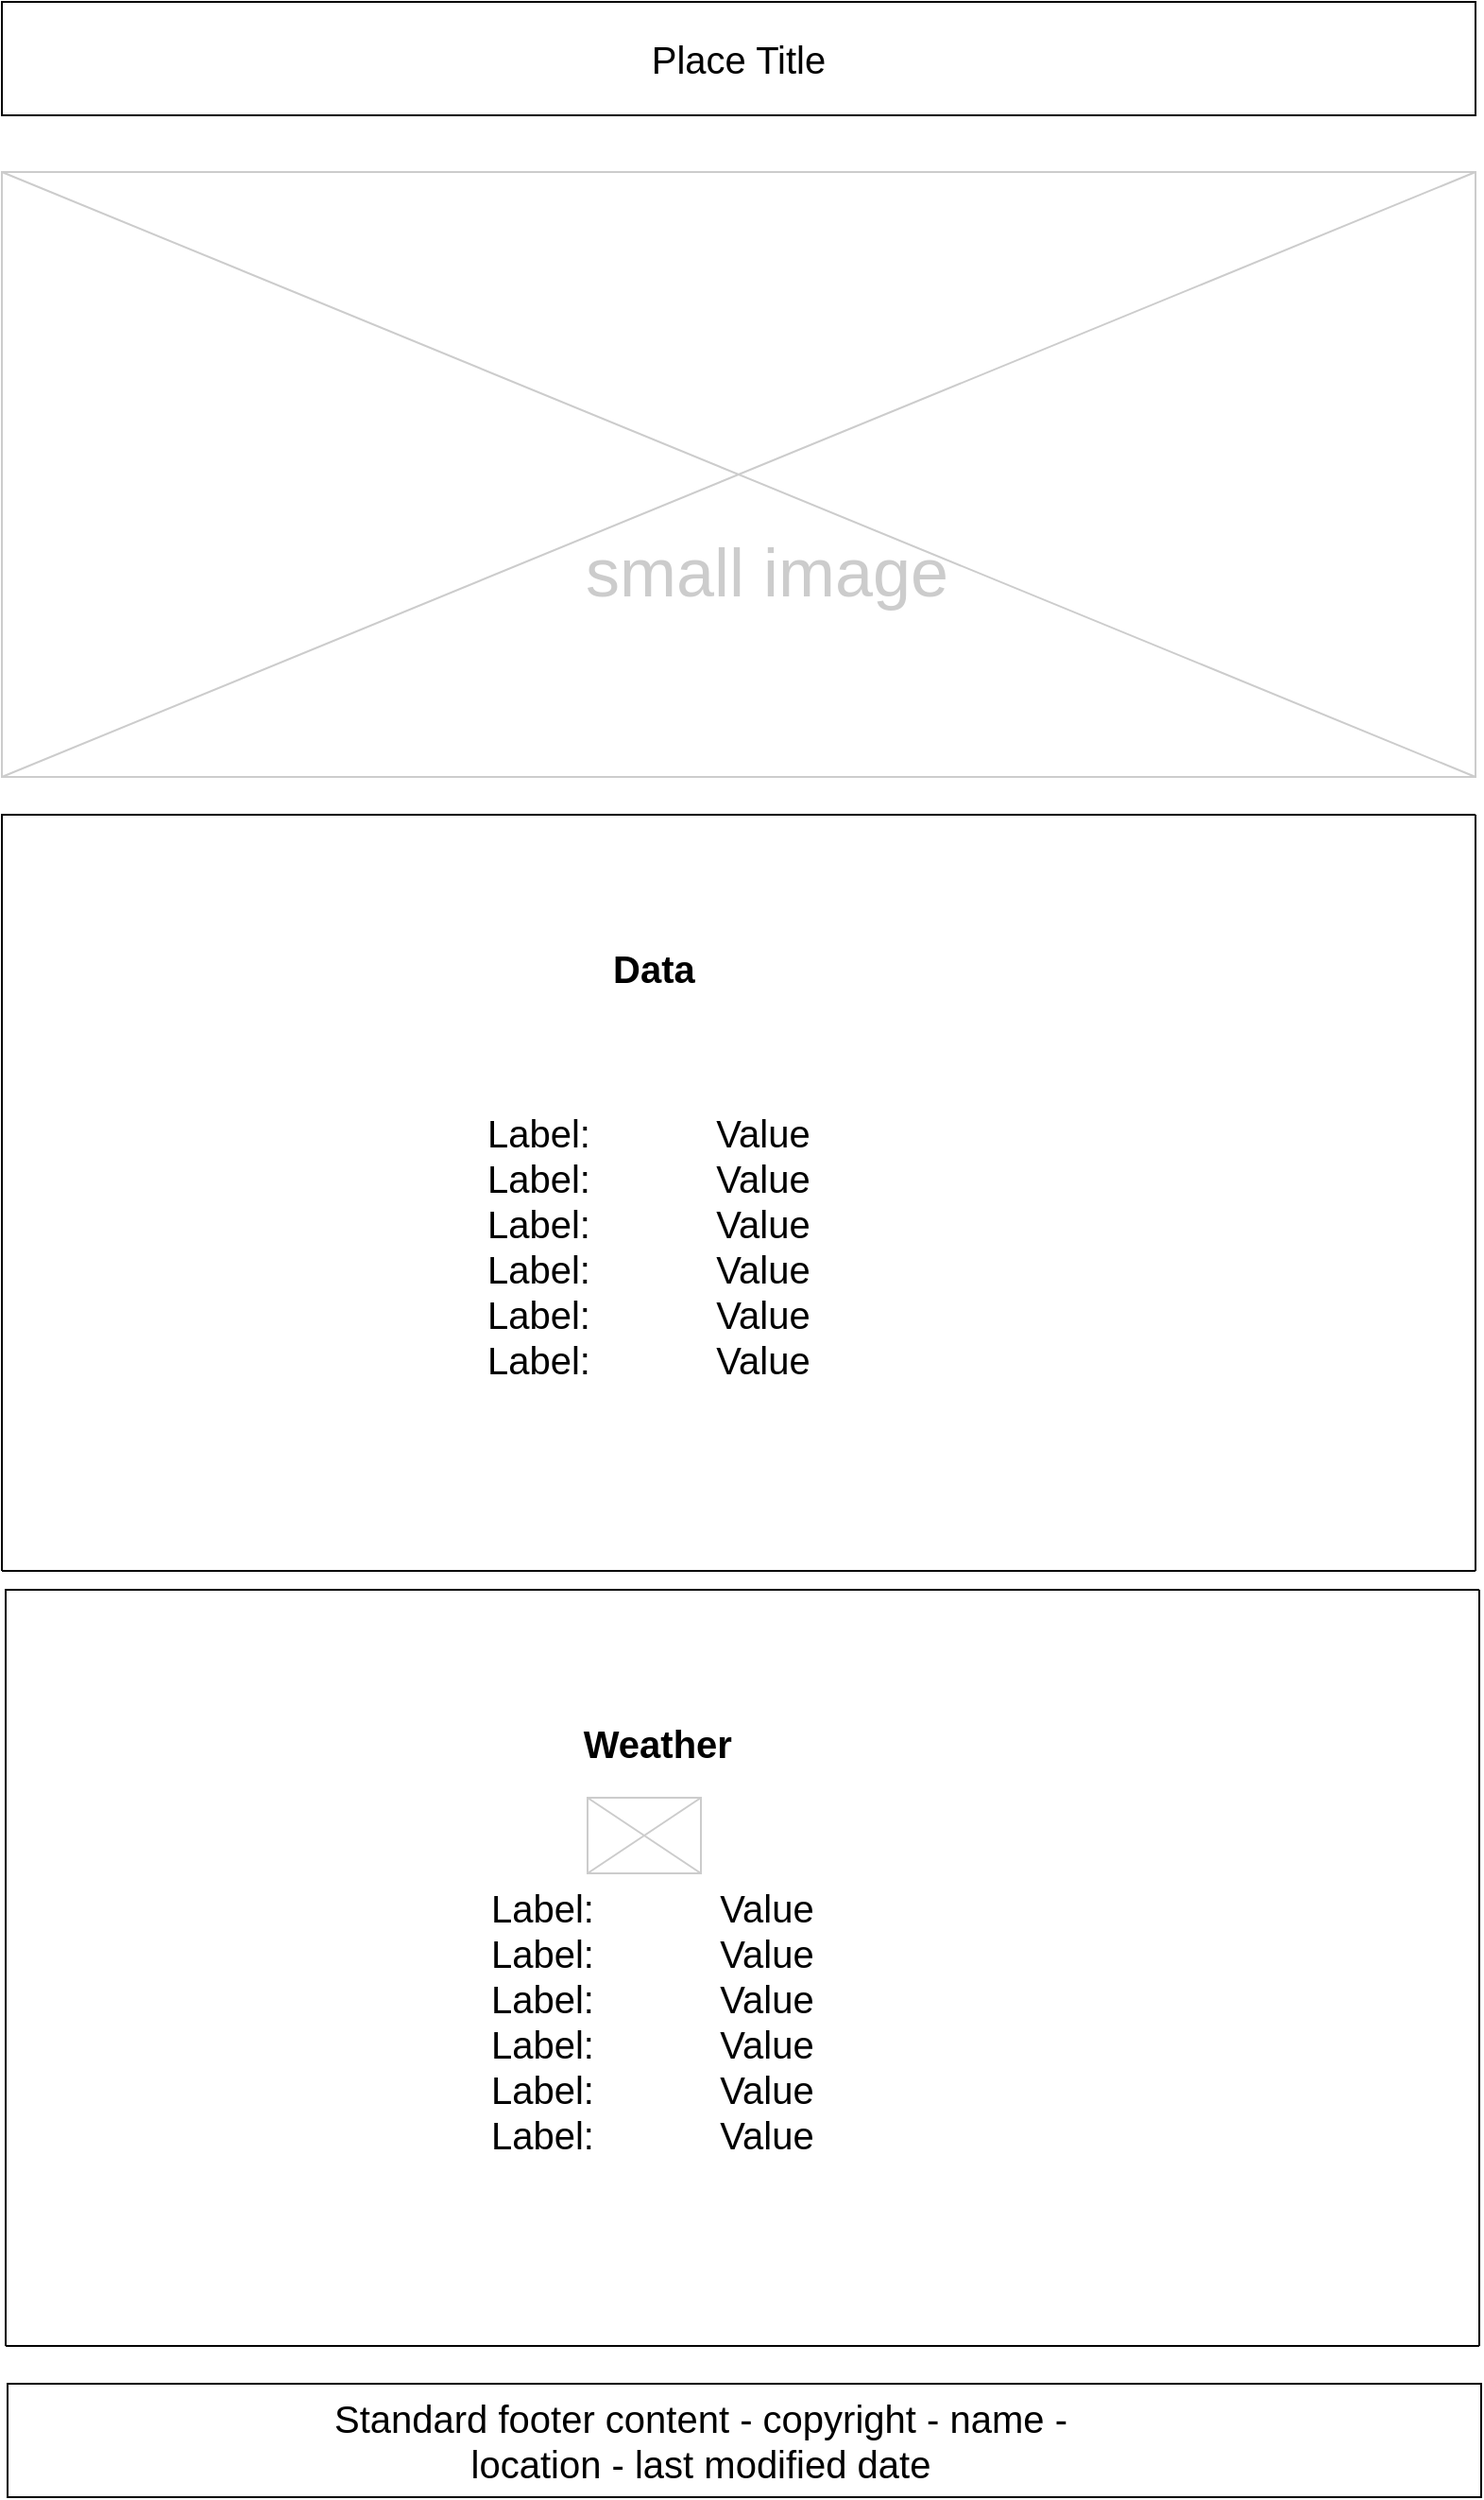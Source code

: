 <mxfile version="26.0.4">
  <diagram name="Page-1" id="f1b7ffb7-ca1e-a977-7cf5-a751b3c06c05">
    <mxGraphModel dx="1114" dy="720" grid="1" gridSize="10" guides="1" tooltips="1" connect="1" arrows="1" fold="1" page="1" pageScale="1" pageWidth="826" pageHeight="1169" background="#ffffff" math="0" shadow="0">
      <root>
        <mxCell id="0" />
        <mxCell id="1" parent="0" />
        <mxCell id="13" value="" style="verticalLabelPosition=bottom;verticalAlign=top;strokeWidth=1;shape=mxgraph.mockup.graphics.iconGrid;strokeColor=#CCCCCC;gridSize=1,1;" parent="1" vertex="1">
          <mxGeometry x="20" y="120" width="780" height="320" as="geometry" />
        </mxCell>
        <mxCell id="26" value="small image" style="text;spacingTop=-5;align=center;verticalAlign=middle;fontSize=36;fontColor=#CCCCCC;strokeWidth=1;" parent="1" vertex="1">
          <mxGeometry x="245" y="230" width="360" height="200" as="geometry" />
        </mxCell>
        <mxCell id="AmDpm9xl99jPRbRHYACm-61" value="" style="rounded=0;whiteSpace=wrap;html=1;strokeWidth=1;" vertex="1" parent="1">
          <mxGeometry x="20" y="30" width="780" height="60" as="geometry" />
        </mxCell>
        <mxCell id="AmDpm9xl99jPRbRHYACm-62" value="&lt;font style=&quot;font-size: 20px;&quot;&gt;Place Title&lt;/font&gt;" style="text;html=1;align=center;verticalAlign=middle;whiteSpace=wrap;rounded=0;strokeWidth=1;" vertex="1" parent="1">
          <mxGeometry x="265" y="45" width="290" height="30" as="geometry" />
        </mxCell>
        <mxCell id="AmDpm9xl99jPRbRHYACm-66" value="" style="endArrow=none;html=1;rounded=0;strokeWidth=1;" edge="1" parent="1">
          <mxGeometry width="50" height="50" relative="1" as="geometry">
            <mxPoint x="20" y="860" as="sourcePoint" />
            <mxPoint x="800" y="460" as="targetPoint" />
            <Array as="points">
              <mxPoint x="20" y="460" />
            </Array>
          </mxGeometry>
        </mxCell>
        <mxCell id="AmDpm9xl99jPRbRHYACm-67" value="" style="endArrow=none;html=1;rounded=0;strokeWidth=1;" edge="1" parent="1">
          <mxGeometry width="50" height="50" relative="1" as="geometry">
            <mxPoint x="800" y="860" as="sourcePoint" />
            <mxPoint x="800" y="460" as="targetPoint" />
            <Array as="points">
              <mxPoint x="800" y="660" />
            </Array>
          </mxGeometry>
        </mxCell>
        <mxCell id="AmDpm9xl99jPRbRHYACm-68" value="" style="endArrow=none;html=1;rounded=0;strokeWidth=1;" edge="1" parent="1">
          <mxGeometry width="50" height="50" relative="1" as="geometry">
            <mxPoint x="20" y="860" as="sourcePoint" />
            <mxPoint x="800" y="860" as="targetPoint" />
          </mxGeometry>
        </mxCell>
        <mxCell id="AmDpm9xl99jPRbRHYACm-69" value="&lt;h1 style=&quot;text-align: center; margin-top: 0px;&quot;&gt;&lt;span style=&quot;background-color: transparent; color: light-dark(rgb(0, 0, 0), rgb(255, 255, 255));&quot;&gt;&lt;font style=&quot;font-size: 20px;&quot;&gt;&amp;nbsp;Data&lt;/font&gt;&lt;/span&gt;&lt;/h1&gt;&lt;h1 style=&quot;text-align: center; margin-top: 0px;&quot;&gt;&lt;font style=&quot;font-size: 20px;&quot;&gt;&lt;br&gt;&lt;/font&gt;&lt;/h1&gt;&lt;div&gt;&lt;font style=&quot;font-size: 20px;&quot;&gt;Label:&amp;nbsp; &amp;nbsp; &amp;nbsp; &amp;nbsp; &amp;nbsp; &amp;nbsp; Value&lt;/font&gt;&lt;/div&gt;&lt;div&gt;&lt;font style=&quot;font-size: 20px;&quot;&gt;Label:&amp;nbsp; &amp;nbsp; &amp;nbsp; &amp;nbsp; &amp;nbsp; &amp;nbsp; Value&lt;/font&gt;&lt;/div&gt;&lt;div&gt;&lt;font style=&quot;font-size: 20px;&quot;&gt;Label:&amp;nbsp; &amp;nbsp; &amp;nbsp; &amp;nbsp; &amp;nbsp; &amp;nbsp; Value&lt;/font&gt;&lt;/div&gt;&lt;div&gt;&lt;font style=&quot;font-size: 20px;&quot;&gt;Label:&amp;nbsp; &amp;nbsp; &amp;nbsp; &amp;nbsp; &amp;nbsp; &amp;nbsp; Value&lt;/font&gt;&lt;/div&gt;&lt;div&gt;&lt;font style=&quot;font-size: 20px;&quot;&gt;Label:&amp;nbsp; &amp;nbsp; &amp;nbsp; &amp;nbsp; &amp;nbsp; &amp;nbsp; Value&lt;/font&gt;&lt;/div&gt;&lt;div&gt;&lt;font style=&quot;font-size: 20px;&quot;&gt;Label:&amp;nbsp; &amp;nbsp; &amp;nbsp; &amp;nbsp; &amp;nbsp; &amp;nbsp; Value&lt;/font&gt;&lt;/div&gt;" style="text;html=1;whiteSpace=wrap;overflow=hidden;rounded=0;strokeWidth=1;" vertex="1" parent="1">
          <mxGeometry x="275" y="520" width="230" height="260" as="geometry" />
        </mxCell>
        <mxCell id="AmDpm9xl99jPRbRHYACm-70" value="" style="endArrow=none;html=1;rounded=0;strokeWidth=1;" edge="1" parent="1">
          <mxGeometry width="50" height="50" relative="1" as="geometry">
            <mxPoint x="22" y="1270" as="sourcePoint" />
            <mxPoint x="802" y="870" as="targetPoint" />
            <Array as="points">
              <mxPoint x="22" y="870" />
            </Array>
          </mxGeometry>
        </mxCell>
        <mxCell id="AmDpm9xl99jPRbRHYACm-71" value="" style="endArrow=none;html=1;rounded=0;strokeWidth=1;" edge="1" parent="1">
          <mxGeometry width="50" height="50" relative="1" as="geometry">
            <mxPoint x="802" y="1270" as="sourcePoint" />
            <mxPoint x="802" y="870" as="targetPoint" />
            <Array as="points">
              <mxPoint x="802" y="1070" />
            </Array>
          </mxGeometry>
        </mxCell>
        <mxCell id="AmDpm9xl99jPRbRHYACm-72" value="" style="endArrow=none;html=1;rounded=0;strokeWidth=1;" edge="1" parent="1">
          <mxGeometry width="50" height="50" relative="1" as="geometry">
            <mxPoint x="22" y="1270" as="sourcePoint" />
            <mxPoint x="802" y="1270" as="targetPoint" />
          </mxGeometry>
        </mxCell>
        <mxCell id="AmDpm9xl99jPRbRHYACm-73" value="&lt;h1 style=&quot;text-align: center; margin-top: 0px;&quot;&gt;&lt;span style=&quot;background-color: transparent; color: light-dark(rgb(0, 0, 0), rgb(255, 255, 255));&quot;&gt;&lt;font style=&quot;font-size: 20px;&quot;&gt;&amp;nbsp;Weather&lt;/font&gt;&lt;/span&gt;&lt;/h1&gt;&lt;h1 style=&quot;text-align: center; margin-top: 0px;&quot;&gt;&lt;font style=&quot;font-size: 20px;&quot;&gt;&lt;br&gt;&lt;/font&gt;&lt;/h1&gt;&lt;div&gt;&lt;font style=&quot;font-size: 20px;&quot;&gt;Label:&amp;nbsp; &amp;nbsp; &amp;nbsp; &amp;nbsp; &amp;nbsp; &amp;nbsp; Value&lt;/font&gt;&lt;/div&gt;&lt;div&gt;&lt;font style=&quot;font-size: 20px;&quot;&gt;Label:&amp;nbsp; &amp;nbsp; &amp;nbsp; &amp;nbsp; &amp;nbsp; &amp;nbsp; Value&lt;/font&gt;&lt;/div&gt;&lt;div&gt;&lt;font style=&quot;font-size: 20px;&quot;&gt;Label:&amp;nbsp; &amp;nbsp; &amp;nbsp; &amp;nbsp; &amp;nbsp; &amp;nbsp; Value&lt;/font&gt;&lt;/div&gt;&lt;div&gt;&lt;font style=&quot;font-size: 20px;&quot;&gt;Label:&amp;nbsp; &amp;nbsp; &amp;nbsp; &amp;nbsp; &amp;nbsp; &amp;nbsp; Value&lt;/font&gt;&lt;/div&gt;&lt;div&gt;&lt;font style=&quot;font-size: 20px;&quot;&gt;Label:&amp;nbsp; &amp;nbsp; &amp;nbsp; &amp;nbsp; &amp;nbsp; &amp;nbsp; Value&lt;/font&gt;&lt;/div&gt;&lt;div&gt;&lt;font style=&quot;font-size: 20px;&quot;&gt;Label:&amp;nbsp; &amp;nbsp; &amp;nbsp; &amp;nbsp; &amp;nbsp; &amp;nbsp; Value&lt;/font&gt;&lt;/div&gt;" style="text;html=1;whiteSpace=wrap;overflow=hidden;rounded=0;strokeWidth=1;" vertex="1" parent="1">
          <mxGeometry x="277" y="930" width="230" height="260" as="geometry" />
        </mxCell>
        <mxCell id="AmDpm9xl99jPRbRHYACm-74" value="" style="verticalLabelPosition=bottom;verticalAlign=top;strokeWidth=1;shape=mxgraph.mockup.graphics.iconGrid;strokeColor=#CCCCCC;gridSize=1,1;" vertex="1" parent="1">
          <mxGeometry x="330" y="980" width="60" height="40" as="geometry" />
        </mxCell>
        <mxCell id="AmDpm9xl99jPRbRHYACm-75" value="" style="rounded=0;whiteSpace=wrap;html=1;strokeWidth=1;" vertex="1" parent="1">
          <mxGeometry x="23" y="1290" width="780" height="60" as="geometry" />
        </mxCell>
        <mxCell id="AmDpm9xl99jPRbRHYACm-76" value="&lt;font style=&quot;font-size: 20px;&quot;&gt;Standard footer content - copyright - name - location - last modified date&lt;/font&gt;" style="text;html=1;align=center;verticalAlign=middle;whiteSpace=wrap;rounded=0;strokeWidth=1;" vertex="1" parent="1">
          <mxGeometry x="191" y="1305" width="398" height="30" as="geometry" />
        </mxCell>
      </root>
    </mxGraphModel>
  </diagram>
</mxfile>
